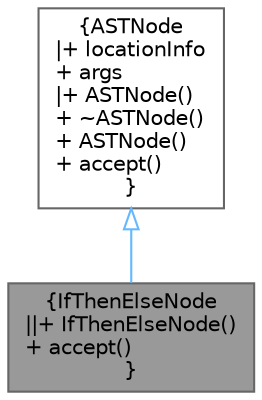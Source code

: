 digraph "IfThenElseNode"
{
 // INTERACTIVE_SVG=YES
 // LATEX_PDF_SIZE
  bgcolor="transparent";
  edge [fontname=Helvetica,fontsize=10,labelfontname=Helvetica,labelfontsize=10];
  node [fontname=Helvetica,fontsize=10,shape=box,height=0.2,width=0.4];
  Node1 [label="{IfThenElseNode\n||+ IfThenElseNode()\l+ accept()\l}",height=0.2,width=0.4,color="gray40", fillcolor="grey60", style="filled", fontcolor="black",tooltip=" "];
  Node2 -> Node1 [dir="back",color="steelblue1",style="solid",arrowtail="onormal"];
  Node2 [label="{ASTNode\n|+ locationInfo\l+ args\l|+ ASTNode()\l+ ~ASTNode()\l+ ASTNode()\l+ accept()\l}",height=0.2,width=0.4,color="gray40", fillcolor="white", style="filled",URL="$structore_1_1data_1_1_a_s_t_node.html",tooltip=" "];
}
